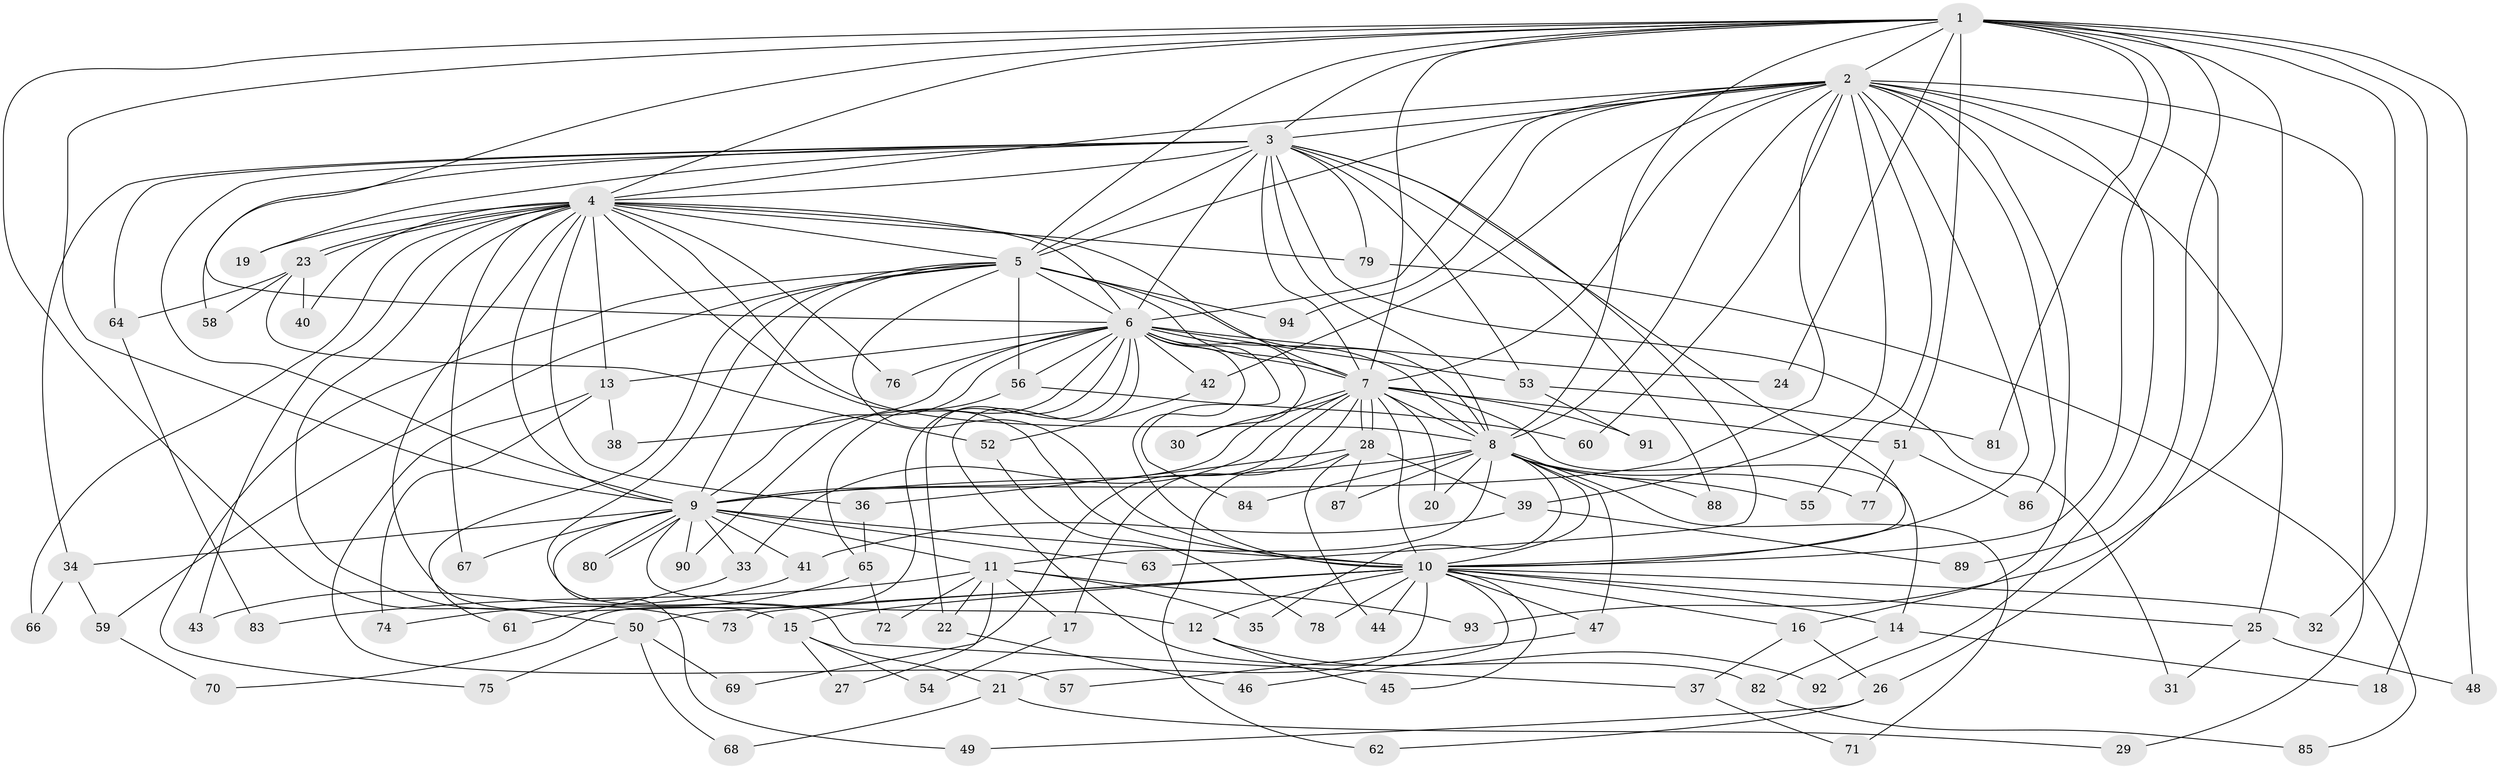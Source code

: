 // Generated by graph-tools (version 1.1) at 2025/43/03/09/25 04:43:24]
// undirected, 94 vertices, 213 edges
graph export_dot {
graph [start="1"]
  node [color=gray90,style=filled];
  1;
  2;
  3;
  4;
  5;
  6;
  7;
  8;
  9;
  10;
  11;
  12;
  13;
  14;
  15;
  16;
  17;
  18;
  19;
  20;
  21;
  22;
  23;
  24;
  25;
  26;
  27;
  28;
  29;
  30;
  31;
  32;
  33;
  34;
  35;
  36;
  37;
  38;
  39;
  40;
  41;
  42;
  43;
  44;
  45;
  46;
  47;
  48;
  49;
  50;
  51;
  52;
  53;
  54;
  55;
  56;
  57;
  58;
  59;
  60;
  61;
  62;
  63;
  64;
  65;
  66;
  67;
  68;
  69;
  70;
  71;
  72;
  73;
  74;
  75;
  76;
  77;
  78;
  79;
  80;
  81;
  82;
  83;
  84;
  85;
  86;
  87;
  88;
  89;
  90;
  91;
  92;
  93;
  94;
  1 -- 2;
  1 -- 3;
  1 -- 4;
  1 -- 5;
  1 -- 6;
  1 -- 7;
  1 -- 8;
  1 -- 9;
  1 -- 10;
  1 -- 18;
  1 -- 24;
  1 -- 32;
  1 -- 48;
  1 -- 50;
  1 -- 51;
  1 -- 81;
  1 -- 89;
  1 -- 93;
  2 -- 3;
  2 -- 4;
  2 -- 5;
  2 -- 6;
  2 -- 7;
  2 -- 8;
  2 -- 9;
  2 -- 10;
  2 -- 16;
  2 -- 25;
  2 -- 26;
  2 -- 29;
  2 -- 39;
  2 -- 42;
  2 -- 55;
  2 -- 60;
  2 -- 86;
  2 -- 92;
  2 -- 94;
  3 -- 4;
  3 -- 5;
  3 -- 6;
  3 -- 7;
  3 -- 8;
  3 -- 9;
  3 -- 10;
  3 -- 19;
  3 -- 31;
  3 -- 34;
  3 -- 53;
  3 -- 58;
  3 -- 63;
  3 -- 64;
  3 -- 79;
  3 -- 88;
  4 -- 5;
  4 -- 6;
  4 -- 7;
  4 -- 8;
  4 -- 9;
  4 -- 10;
  4 -- 13;
  4 -- 15;
  4 -- 19;
  4 -- 23;
  4 -- 23;
  4 -- 36;
  4 -- 40;
  4 -- 43;
  4 -- 66;
  4 -- 67;
  4 -- 73;
  4 -- 76;
  4 -- 79;
  5 -- 6;
  5 -- 7;
  5 -- 8;
  5 -- 9;
  5 -- 10;
  5 -- 37;
  5 -- 56;
  5 -- 59;
  5 -- 61;
  5 -- 75;
  5 -- 94;
  6 -- 7;
  6 -- 8;
  6 -- 9;
  6 -- 10;
  6 -- 13;
  6 -- 22;
  6 -- 24;
  6 -- 30;
  6 -- 38;
  6 -- 42;
  6 -- 53;
  6 -- 56;
  6 -- 65;
  6 -- 70;
  6 -- 76;
  6 -- 82;
  6 -- 84;
  7 -- 8;
  7 -- 9;
  7 -- 10;
  7 -- 14;
  7 -- 17;
  7 -- 20;
  7 -- 28;
  7 -- 28;
  7 -- 30;
  7 -- 33;
  7 -- 51;
  7 -- 69;
  7 -- 91;
  8 -- 9;
  8 -- 10;
  8 -- 11;
  8 -- 20;
  8 -- 35;
  8 -- 47;
  8 -- 55;
  8 -- 71;
  8 -- 77;
  8 -- 84;
  8 -- 87;
  8 -- 88;
  9 -- 10;
  9 -- 11;
  9 -- 12;
  9 -- 33;
  9 -- 34;
  9 -- 41;
  9 -- 49;
  9 -- 63;
  9 -- 67;
  9 -- 80;
  9 -- 80;
  9 -- 90;
  10 -- 12;
  10 -- 14;
  10 -- 15;
  10 -- 16;
  10 -- 21;
  10 -- 25;
  10 -- 32;
  10 -- 44;
  10 -- 45;
  10 -- 46;
  10 -- 47;
  10 -- 50;
  10 -- 73;
  10 -- 78;
  11 -- 17;
  11 -- 22;
  11 -- 27;
  11 -- 35;
  11 -- 72;
  11 -- 83;
  11 -- 93;
  12 -- 45;
  12 -- 92;
  13 -- 38;
  13 -- 57;
  13 -- 74;
  14 -- 18;
  14 -- 82;
  15 -- 21;
  15 -- 27;
  15 -- 54;
  16 -- 26;
  16 -- 37;
  17 -- 54;
  21 -- 29;
  21 -- 68;
  22 -- 46;
  23 -- 40;
  23 -- 52;
  23 -- 58;
  23 -- 64;
  25 -- 31;
  25 -- 48;
  26 -- 49;
  26 -- 62;
  28 -- 36;
  28 -- 39;
  28 -- 44;
  28 -- 62;
  28 -- 87;
  33 -- 61;
  34 -- 59;
  34 -- 66;
  36 -- 65;
  37 -- 71;
  39 -- 41;
  39 -- 89;
  41 -- 43;
  42 -- 52;
  47 -- 57;
  50 -- 68;
  50 -- 69;
  50 -- 75;
  51 -- 77;
  51 -- 86;
  52 -- 78;
  53 -- 81;
  53 -- 91;
  56 -- 60;
  56 -- 90;
  59 -- 70;
  64 -- 83;
  65 -- 72;
  65 -- 74;
  79 -- 85;
  82 -- 85;
}
